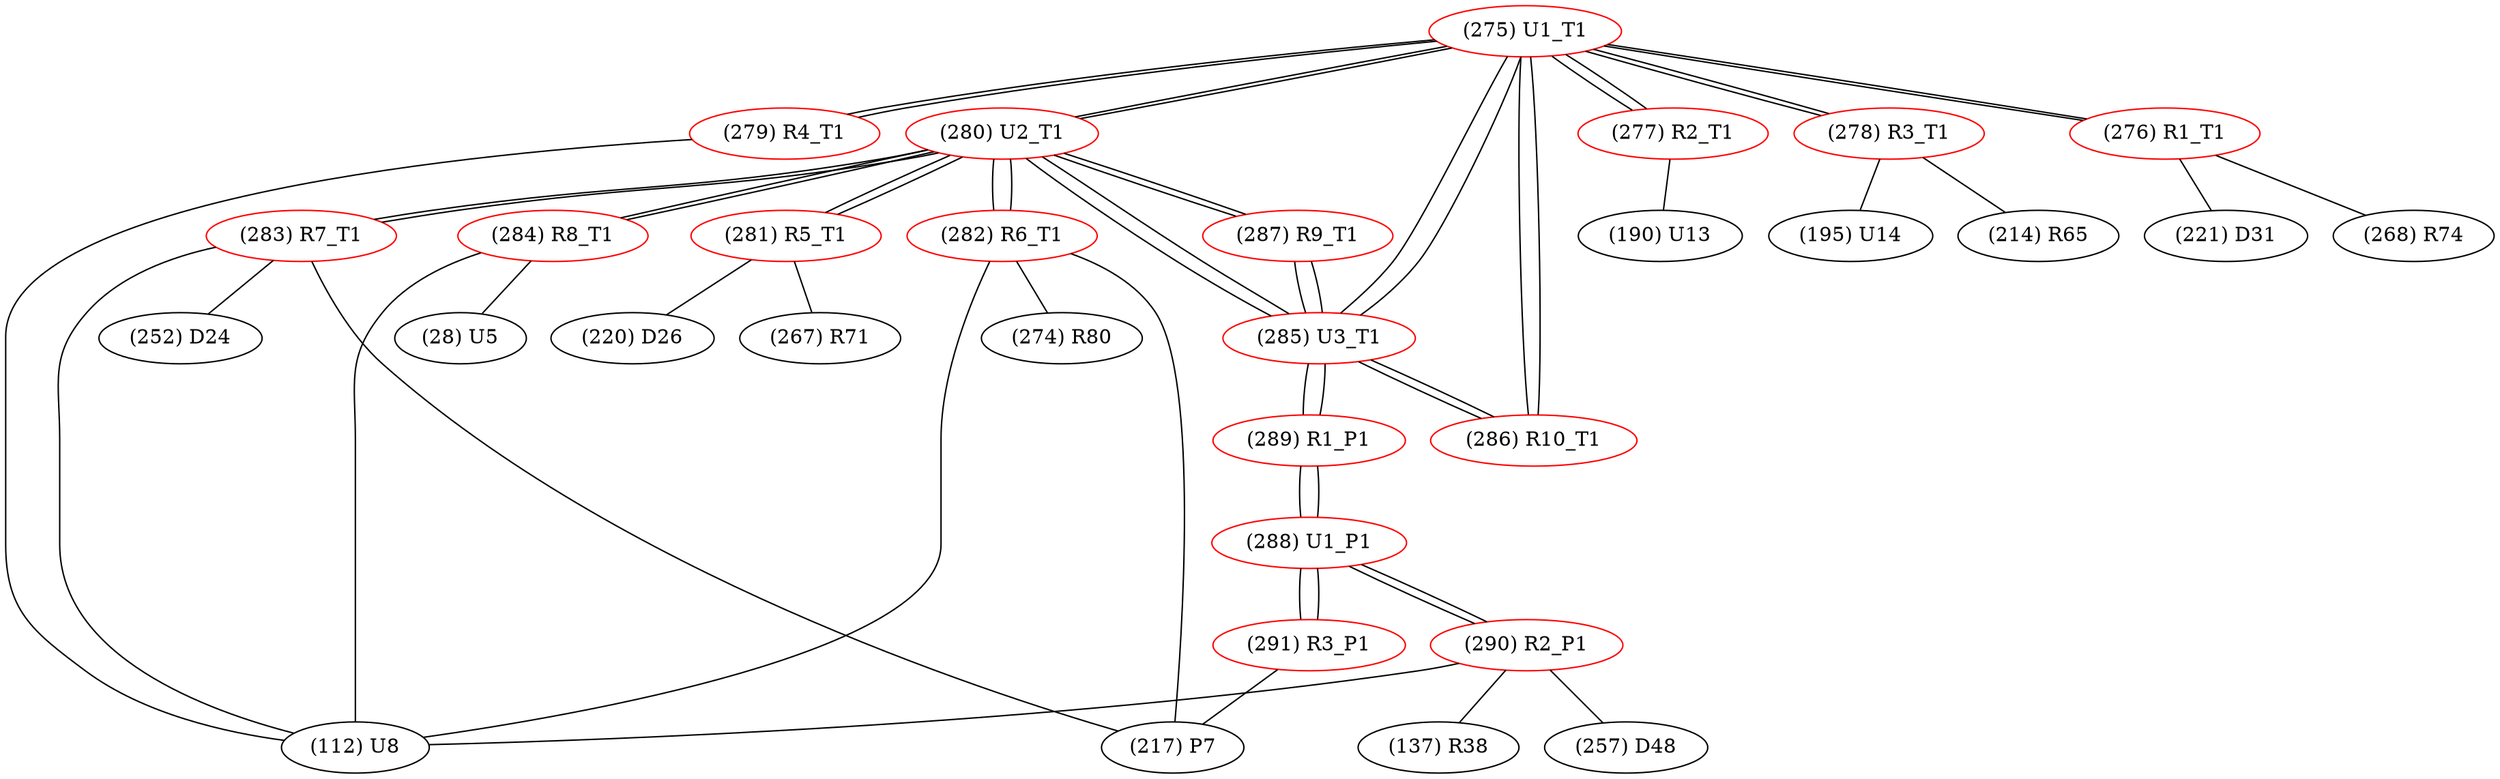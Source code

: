 graph {
	275 [label="(275) U1_T1" color=red]
	280 [label="(280) U2_T1"]
	285 [label="(285) U3_T1"]
	286 [label="(286) R10_T1"]
	279 [label="(279) R4_T1"]
	277 [label="(277) R2_T1"]
	278 [label="(278) R3_T1"]
	276 [label="(276) R1_T1"]
	276 [label="(276) R1_T1" color=red]
	221 [label="(221) D31"]
	268 [label="(268) R74"]
	275 [label="(275) U1_T1"]
	277 [label="(277) R2_T1" color=red]
	190 [label="(190) U13"]
	275 [label="(275) U1_T1"]
	278 [label="(278) R3_T1" color=red]
	195 [label="(195) U14"]
	214 [label="(214) R65"]
	275 [label="(275) U1_T1"]
	279 [label="(279) R4_T1" color=red]
	112 [label="(112) U8"]
	275 [label="(275) U1_T1"]
	280 [label="(280) U2_T1" color=red]
	283 [label="(283) R7_T1"]
	284 [label="(284) R8_T1"]
	281 [label="(281) R5_T1"]
	282 [label="(282) R6_T1"]
	285 [label="(285) U3_T1"]
	275 [label="(275) U1_T1"]
	287 [label="(287) R9_T1"]
	281 [label="(281) R5_T1" color=red]
	267 [label="(267) R71"]
	220 [label="(220) D26"]
	280 [label="(280) U2_T1"]
	282 [label="(282) R6_T1" color=red]
	112 [label="(112) U8"]
	274 [label="(274) R80"]
	217 [label="(217) P7"]
	280 [label="(280) U2_T1"]
	283 [label="(283) R7_T1" color=red]
	217 [label="(217) P7"]
	112 [label="(112) U8"]
	252 [label="(252) D24"]
	280 [label="(280) U2_T1"]
	284 [label="(284) R8_T1" color=red]
	28 [label="(28) U5"]
	112 [label="(112) U8"]
	280 [label="(280) U2_T1"]
	285 [label="(285) U3_T1" color=red]
	280 [label="(280) U2_T1"]
	275 [label="(275) U1_T1"]
	287 [label="(287) R9_T1"]
	286 [label="(286) R10_T1"]
	289 [label="(289) R1_P1"]
	286 [label="(286) R10_T1" color=red]
	285 [label="(285) U3_T1"]
	275 [label="(275) U1_T1"]
	287 [label="(287) R9_T1" color=red]
	280 [label="(280) U2_T1"]
	285 [label="(285) U3_T1"]
	288 [label="(288) U1_P1" color=red]
	291 [label="(291) R3_P1"]
	290 [label="(290) R2_P1"]
	289 [label="(289) R1_P1"]
	289 [label="(289) R1_P1" color=red]
	285 [label="(285) U3_T1"]
	288 [label="(288) U1_P1"]
	290 [label="(290) R2_P1" color=red]
	137 [label="(137) R38"]
	257 [label="(257) D48"]
	112 [label="(112) U8"]
	288 [label="(288) U1_P1"]
	291 [label="(291) R3_P1" color=red]
	217 [label="(217) P7"]
	288 [label="(288) U1_P1"]
	275 -- 280
	275 -- 285
	275 -- 286
	275 -- 279
	275 -- 277
	275 -- 278
	275 -- 276
	276 -- 221
	276 -- 268
	276 -- 275
	277 -- 190
	277 -- 275
	278 -- 195
	278 -- 214
	278 -- 275
	279 -- 112
	279 -- 275
	280 -- 283
	280 -- 284
	280 -- 281
	280 -- 282
	280 -- 285
	280 -- 275
	280 -- 287
	281 -- 267
	281 -- 220
	281 -- 280
	282 -- 112
	282 -- 274
	282 -- 217
	282 -- 280
	283 -- 217
	283 -- 112
	283 -- 252
	283 -- 280
	284 -- 28
	284 -- 112
	284 -- 280
	285 -- 280
	285 -- 275
	285 -- 287
	285 -- 286
	285 -- 289
	286 -- 285
	286 -- 275
	287 -- 280
	287 -- 285
	288 -- 291
	288 -- 290
	288 -- 289
	289 -- 285
	289 -- 288
	290 -- 137
	290 -- 257
	290 -- 112
	290 -- 288
	291 -- 217
	291 -- 288
}